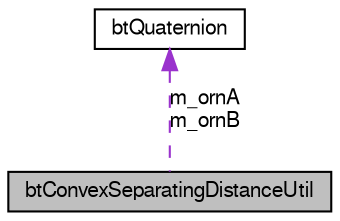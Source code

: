 digraph G
{
  bgcolor="transparent";
  edge [fontname="FreeSans",fontsize=10,labelfontname="FreeSans",labelfontsize=10];
  node [fontname="FreeSans",fontsize=10,shape=record];
  Node1 [label="btConvexSeparatingDistanceUtil",height=0.2,width=0.4,color="black", fillcolor="grey75", style="filled" fontcolor="black"];
  Node2 -> Node1 [dir=back,color="darkorchid3",fontsize=10,style="dashed",label="m_ornA\nm_ornB"];
  Node2 [label="btQuaternion",height=0.2,width=0.4,color="black",URL="$classbt_quaternion.html",tooltip="The btQuaternion implements quaternion to perform linear algebra rotations in combination..."];
}
